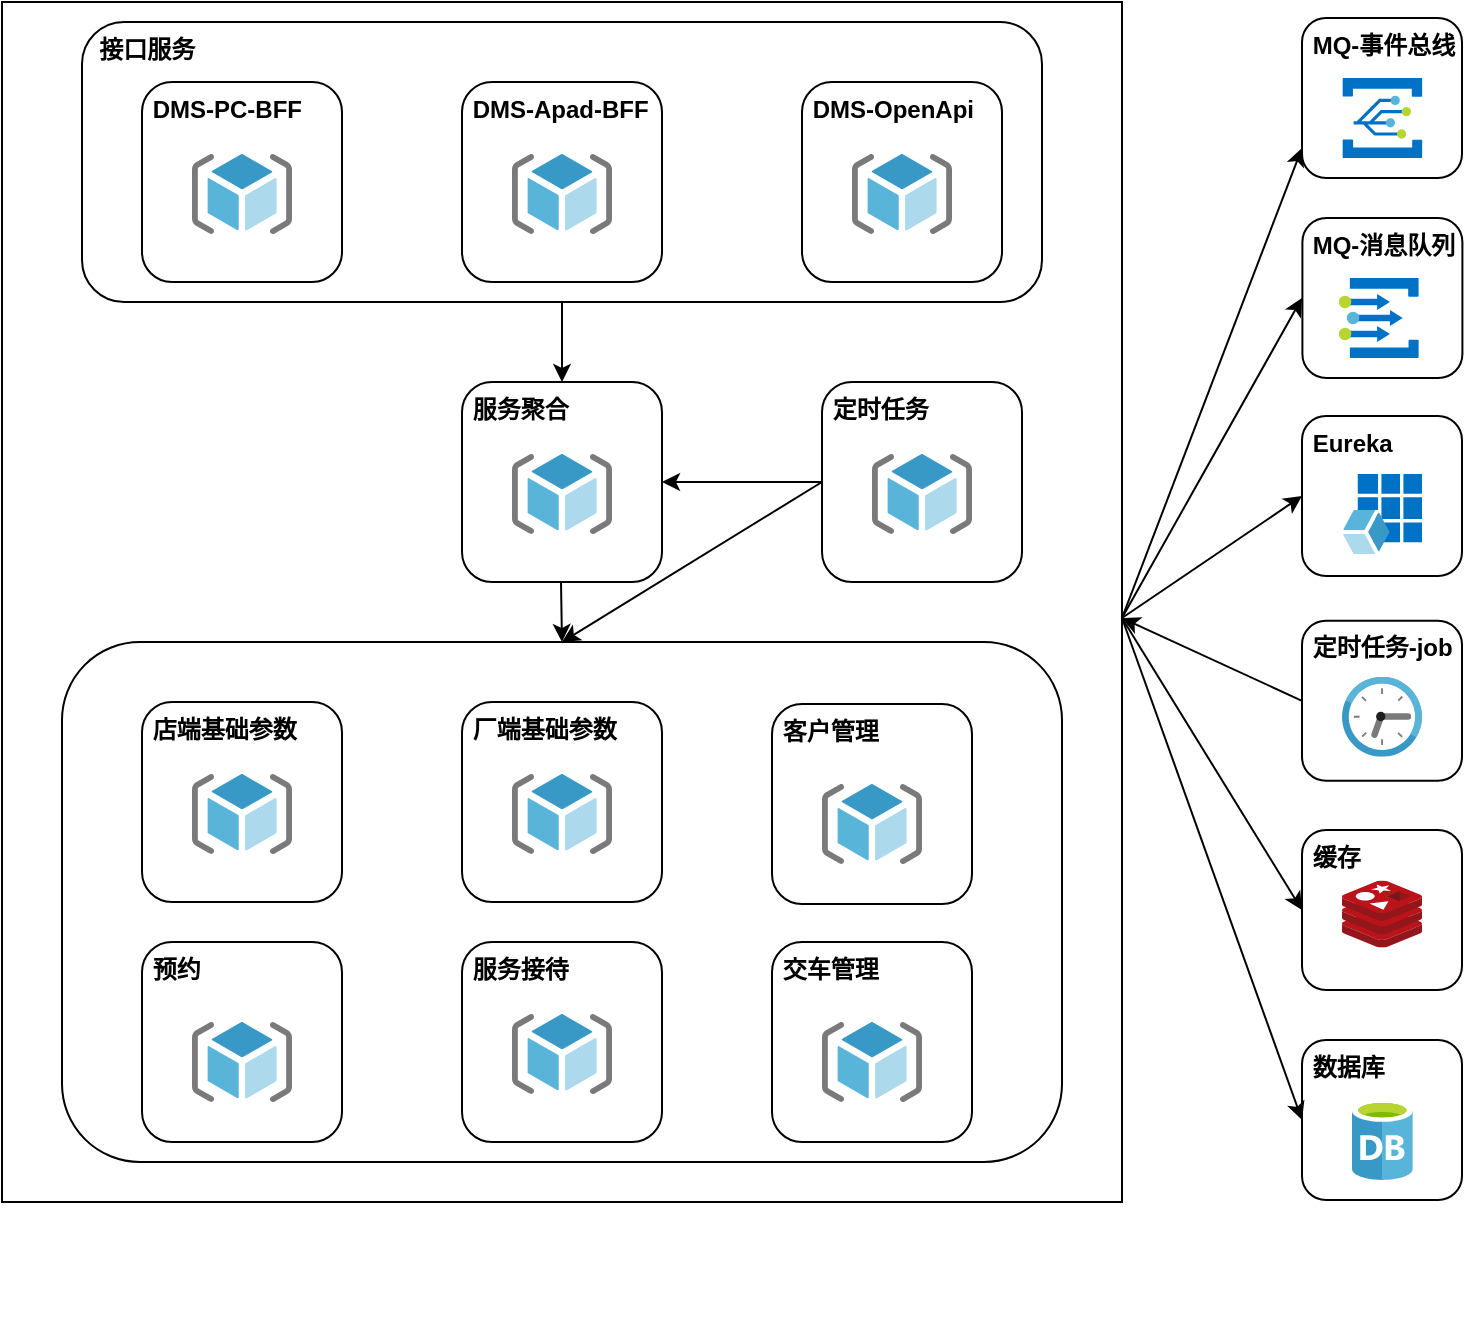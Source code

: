 <mxfile version="16.4.7" type="github">
  <diagram id="CZxfYx-pDE1fBkTA2Fwm" name="第 1 页">
    <mxGraphModel dx="1038" dy="536" grid="1" gridSize="10" guides="1" tooltips="1" connect="1" arrows="1" fold="1" page="1" pageScale="1" pageWidth="1169" pageHeight="1654" math="0" shadow="0">
      <root>
        <mxCell id="0" />
        <mxCell id="1" parent="0" />
        <mxCell id="eCPgw5Amb41Rl8rpKJEn-57" value="" style="rounded=0;whiteSpace=wrap;html=1;" vertex="1" parent="1">
          <mxGeometry x="150" y="70" width="560" height="600" as="geometry" />
        </mxCell>
        <mxCell id="eCPgw5Amb41Rl8rpKJEn-58" value="&amp;nbsp; 接口服务" style="rounded=1;whiteSpace=wrap;html=1;fontStyle=1;verticalAlign=top;align=left;" vertex="1" parent="1">
          <mxGeometry x="190" y="80" width="480" height="140" as="geometry" />
        </mxCell>
        <mxCell id="eCPgw5Amb41Rl8rpKJEn-59" value="" style="rounded=1;whiteSpace=wrap;html=1;fontStyle=1;align=left;verticalAlign=top;" vertex="1" parent="1">
          <mxGeometry x="180" y="390" width="500" height="260" as="geometry" />
        </mxCell>
        <mxCell id="eCPgw5Amb41Rl8rpKJEn-60" value="" style="group" vertex="1" connectable="0" parent="1">
          <mxGeometry x="220" y="110" width="100" height="100" as="geometry" />
        </mxCell>
        <mxCell id="eCPgw5Amb41Rl8rpKJEn-61" value="&lt;b&gt;&amp;nbsp;DMS-PC-BFF&lt;/b&gt;" style="rounded=1;whiteSpace=wrap;html=1;align=left;verticalAlign=top;" vertex="1" parent="eCPgw5Amb41Rl8rpKJEn-60">
          <mxGeometry width="100" height="100" as="geometry" />
        </mxCell>
        <mxCell id="eCPgw5Amb41Rl8rpKJEn-62" value="" style="sketch=0;aspect=fixed;html=1;points=[];align=center;image;fontSize=12;image=img/lib/mscae/ResourceGroup.svg;" vertex="1" parent="eCPgw5Amb41Rl8rpKJEn-60">
          <mxGeometry x="25" y="36" width="50" height="40" as="geometry" />
        </mxCell>
        <mxCell id="eCPgw5Amb41Rl8rpKJEn-63" value="" style="group" vertex="1" connectable="0" parent="1">
          <mxGeometry x="380" y="110" width="100" height="100" as="geometry" />
        </mxCell>
        <mxCell id="eCPgw5Amb41Rl8rpKJEn-64" value="&lt;b&gt;&amp;nbsp;DMS-Apad-BFF&lt;/b&gt;" style="rounded=1;whiteSpace=wrap;html=1;align=left;verticalAlign=top;" vertex="1" parent="eCPgw5Amb41Rl8rpKJEn-63">
          <mxGeometry width="100" height="100" as="geometry" />
        </mxCell>
        <mxCell id="eCPgw5Amb41Rl8rpKJEn-65" value="" style="sketch=0;aspect=fixed;html=1;points=[];align=center;image;fontSize=12;image=img/lib/mscae/ResourceGroup.svg;" vertex="1" parent="eCPgw5Amb41Rl8rpKJEn-63">
          <mxGeometry x="25" y="36" width="50" height="40" as="geometry" />
        </mxCell>
        <mxCell id="eCPgw5Amb41Rl8rpKJEn-66" value="" style="group" vertex="1" connectable="0" parent="1">
          <mxGeometry x="380" y="260" width="100" height="100" as="geometry" />
        </mxCell>
        <mxCell id="eCPgw5Amb41Rl8rpKJEn-67" value="&lt;b&gt;&amp;nbsp;服务聚合&lt;/b&gt;" style="rounded=1;whiteSpace=wrap;html=1;align=left;verticalAlign=top;" vertex="1" parent="eCPgw5Amb41Rl8rpKJEn-66">
          <mxGeometry width="100" height="100" as="geometry" />
        </mxCell>
        <mxCell id="eCPgw5Amb41Rl8rpKJEn-68" value="" style="sketch=0;aspect=fixed;html=1;points=[];align=center;image;fontSize=12;image=img/lib/mscae/ResourceGroup.svg;" vertex="1" parent="eCPgw5Amb41Rl8rpKJEn-66">
          <mxGeometry x="25" y="36" width="50" height="40" as="geometry" />
        </mxCell>
        <mxCell id="eCPgw5Amb41Rl8rpKJEn-69" value="" style="group;verticalAlign=top;fontStyle=1" vertex="1" connectable="0" parent="1">
          <mxGeometry x="220" y="420" width="100" height="100" as="geometry" />
        </mxCell>
        <mxCell id="eCPgw5Amb41Rl8rpKJEn-70" value="&lt;b&gt;&amp;nbsp;店端基础参数&lt;/b&gt;" style="rounded=1;whiteSpace=wrap;html=1;align=left;verticalAlign=top;" vertex="1" parent="eCPgw5Amb41Rl8rpKJEn-69">
          <mxGeometry width="100" height="100" as="geometry" />
        </mxCell>
        <mxCell id="eCPgw5Amb41Rl8rpKJEn-71" value="" style="sketch=0;aspect=fixed;html=1;points=[];align=center;image;fontSize=12;image=img/lib/mscae/ResourceGroup.svg;" vertex="1" parent="eCPgw5Amb41Rl8rpKJEn-69">
          <mxGeometry x="25" y="36" width="50" height="40" as="geometry" />
        </mxCell>
        <mxCell id="eCPgw5Amb41Rl8rpKJEn-72" value="" style="group" vertex="1" connectable="0" parent="1">
          <mxGeometry x="380" y="420" width="100" height="100" as="geometry" />
        </mxCell>
        <mxCell id="eCPgw5Amb41Rl8rpKJEn-73" value="&amp;nbsp;&lt;b&gt;厂端基础参数&lt;/b&gt;" style="rounded=1;whiteSpace=wrap;html=1;align=left;verticalAlign=top;" vertex="1" parent="eCPgw5Amb41Rl8rpKJEn-72">
          <mxGeometry width="100" height="100" as="geometry" />
        </mxCell>
        <mxCell id="eCPgw5Amb41Rl8rpKJEn-74" value="" style="sketch=0;aspect=fixed;html=1;points=[];align=center;image;fontSize=12;image=img/lib/mscae/ResourceGroup.svg;" vertex="1" parent="eCPgw5Amb41Rl8rpKJEn-72">
          <mxGeometry x="25" y="36" width="50" height="40" as="geometry" />
        </mxCell>
        <mxCell id="eCPgw5Amb41Rl8rpKJEn-75" value="" style="group" vertex="1" connectable="0" parent="1">
          <mxGeometry x="380" y="540" width="100" height="100" as="geometry" />
        </mxCell>
        <mxCell id="eCPgw5Amb41Rl8rpKJEn-76" value="&lt;b&gt;&amp;nbsp;服务接待&lt;/b&gt;" style="rounded=1;whiteSpace=wrap;html=1;align=left;verticalAlign=top;" vertex="1" parent="eCPgw5Amb41Rl8rpKJEn-75">
          <mxGeometry width="100" height="100" as="geometry" />
        </mxCell>
        <mxCell id="eCPgw5Amb41Rl8rpKJEn-77" value="" style="sketch=0;aspect=fixed;html=1;points=[];align=center;image;fontSize=12;image=img/lib/mscae/ResourceGroup.svg;" vertex="1" parent="eCPgw5Amb41Rl8rpKJEn-75">
          <mxGeometry x="25" y="36" width="50" height="40" as="geometry" />
        </mxCell>
        <mxCell id="eCPgw5Amb41Rl8rpKJEn-78" value="" style="group" vertex="1" connectable="0" parent="1">
          <mxGeometry x="535" y="441" width="100" height="219" as="geometry" />
        </mxCell>
        <mxCell id="eCPgw5Amb41Rl8rpKJEn-79" value="&lt;b&gt;&amp;nbsp;客户管理&lt;/b&gt;" style="rounded=1;whiteSpace=wrap;html=1;align=left;verticalAlign=top;" vertex="1" parent="eCPgw5Amb41Rl8rpKJEn-78">
          <mxGeometry y="-20" width="100" height="100" as="geometry" />
        </mxCell>
        <mxCell id="eCPgw5Amb41Rl8rpKJEn-80" value="" style="sketch=0;aspect=fixed;html=1;points=[];align=center;image;fontSize=12;image=img/lib/mscae/ResourceGroup.svg;" vertex="1" parent="eCPgw5Amb41Rl8rpKJEn-78">
          <mxGeometry x="25" y="20" width="50" height="40" as="geometry" />
        </mxCell>
        <mxCell id="eCPgw5Amb41Rl8rpKJEn-81" value="" style="group" vertex="1" connectable="0" parent="eCPgw5Amb41Rl8rpKJEn-78">
          <mxGeometry y="119" width="100" height="100" as="geometry" />
        </mxCell>
        <mxCell id="eCPgw5Amb41Rl8rpKJEn-82" value="&amp;nbsp;&lt;b&gt;交车管理&lt;/b&gt;" style="rounded=1;whiteSpace=wrap;html=1;align=left;verticalAlign=top;" vertex="1" parent="eCPgw5Amb41Rl8rpKJEn-81">
          <mxGeometry y="-20" width="100" height="100" as="geometry" />
        </mxCell>
        <mxCell id="eCPgw5Amb41Rl8rpKJEn-83" value="" style="sketch=0;aspect=fixed;html=1;points=[];align=center;image;fontSize=12;image=img/lib/mscae/ResourceGroup.svg;" vertex="1" parent="eCPgw5Amb41Rl8rpKJEn-81">
          <mxGeometry x="25" y="20" width="50" height="40" as="geometry" />
        </mxCell>
        <mxCell id="eCPgw5Amb41Rl8rpKJEn-84" value="" style="group" vertex="1" connectable="0" parent="1">
          <mxGeometry x="560" y="260" width="100" height="100" as="geometry" />
        </mxCell>
        <mxCell id="eCPgw5Amb41Rl8rpKJEn-85" value="&lt;b&gt;&amp;nbsp;定时任务&lt;/b&gt;" style="rounded=1;whiteSpace=wrap;html=1;align=left;verticalAlign=top;" vertex="1" parent="eCPgw5Amb41Rl8rpKJEn-84">
          <mxGeometry width="100" height="100" as="geometry" />
        </mxCell>
        <mxCell id="eCPgw5Amb41Rl8rpKJEn-86" value="" style="sketch=0;aspect=fixed;html=1;points=[];align=center;image;fontSize=12;image=img/lib/mscae/ResourceGroup.svg;" vertex="1" parent="eCPgw5Amb41Rl8rpKJEn-84">
          <mxGeometry x="25" y="36" width="50" height="40" as="geometry" />
        </mxCell>
        <mxCell id="eCPgw5Amb41Rl8rpKJEn-87" value="" style="endArrow=classic;html=1;rounded=0;exitX=0.5;exitY=1;exitDx=0;exitDy=0;entryX=0.5;entryY=0;entryDx=0;entryDy=0;" edge="1" parent="1" source="eCPgw5Amb41Rl8rpKJEn-58" target="eCPgw5Amb41Rl8rpKJEn-67">
          <mxGeometry width="50" height="50" relative="1" as="geometry">
            <mxPoint x="480" y="275" as="sourcePoint" />
            <mxPoint x="530" y="225" as="targetPoint" />
          </mxGeometry>
        </mxCell>
        <mxCell id="eCPgw5Amb41Rl8rpKJEn-88" value="" style="endArrow=classic;html=1;rounded=0;exitX=0.5;exitY=1;exitDx=0;exitDy=0;" edge="1" parent="1">
          <mxGeometry width="50" height="50" relative="1" as="geometry">
            <mxPoint x="429.5" y="360" as="sourcePoint" />
            <mxPoint x="430" y="390" as="targetPoint" />
          </mxGeometry>
        </mxCell>
        <mxCell id="eCPgw5Amb41Rl8rpKJEn-89" value="" style="endArrow=classic;html=1;rounded=0;entryX=1;entryY=0.5;entryDx=0;entryDy=0;exitX=0;exitY=0.5;exitDx=0;exitDy=0;" edge="1" parent="1" source="eCPgw5Amb41Rl8rpKJEn-85" target="eCPgw5Amb41Rl8rpKJEn-67">
          <mxGeometry width="50" height="50" relative="1" as="geometry">
            <mxPoint x="560" y="410" as="sourcePoint" />
            <mxPoint x="610" y="360" as="targetPoint" />
          </mxGeometry>
        </mxCell>
        <mxCell id="eCPgw5Amb41Rl8rpKJEn-90" value="" style="endArrow=classic;html=1;rounded=0;entryX=0.5;entryY=0;entryDx=0;entryDy=0;exitX=0;exitY=0.5;exitDx=0;exitDy=0;" edge="1" parent="1" source="eCPgw5Amb41Rl8rpKJEn-85" target="eCPgw5Amb41Rl8rpKJEn-59">
          <mxGeometry width="50" height="50" relative="1" as="geometry">
            <mxPoint x="560" y="410" as="sourcePoint" />
            <mxPoint x="610" y="360" as="targetPoint" />
          </mxGeometry>
        </mxCell>
        <mxCell id="eCPgw5Amb41Rl8rpKJEn-91" value="" style="group" vertex="1" connectable="0" parent="1">
          <mxGeometry x="220" y="520" width="100" height="219" as="geometry" />
        </mxCell>
        <mxCell id="eCPgw5Amb41Rl8rpKJEn-92" value="&lt;b&gt;&amp;nbsp;预约&lt;/b&gt;" style="rounded=1;whiteSpace=wrap;html=1;align=left;verticalAlign=top;" vertex="1" parent="eCPgw5Amb41Rl8rpKJEn-91">
          <mxGeometry y="20" width="100" height="100" as="geometry" />
        </mxCell>
        <mxCell id="eCPgw5Amb41Rl8rpKJEn-93" value="" style="sketch=0;aspect=fixed;html=1;points=[];align=center;image;fontSize=12;image=img/lib/mscae/ResourceGroup.svg;" vertex="1" parent="eCPgw5Amb41Rl8rpKJEn-91">
          <mxGeometry x="25" y="60" width="50" height="40" as="geometry" />
        </mxCell>
        <mxCell id="eCPgw5Amb41Rl8rpKJEn-94" value="" style="group" vertex="1" connectable="0" parent="1">
          <mxGeometry x="550" y="110" width="100" height="100" as="geometry" />
        </mxCell>
        <mxCell id="eCPgw5Amb41Rl8rpKJEn-95" value="&lt;b&gt;&amp;nbsp;DMS-OpenApi&lt;/b&gt;" style="rounded=1;whiteSpace=wrap;html=1;align=left;verticalAlign=top;" vertex="1" parent="eCPgw5Amb41Rl8rpKJEn-94">
          <mxGeometry width="100" height="100" as="geometry" />
        </mxCell>
        <mxCell id="eCPgw5Amb41Rl8rpKJEn-96" value="" style="sketch=0;aspect=fixed;html=1;points=[];align=center;image;fontSize=12;image=img/lib/mscae/ResourceGroup.svg;" vertex="1" parent="eCPgw5Amb41Rl8rpKJEn-94">
          <mxGeometry x="25" y="36" width="50" height="40" as="geometry" />
        </mxCell>
        <mxCell id="eCPgw5Amb41Rl8rpKJEn-97" value="&lt;b&gt;&amp;nbsp;MQ-事件总线&lt;/b&gt;" style="rounded=1;whiteSpace=wrap;html=1;align=left;verticalAlign=top;" vertex="1" parent="1">
          <mxGeometry x="800" y="78" width="80" height="80" as="geometry" />
        </mxCell>
        <mxCell id="eCPgw5Amb41Rl8rpKJEn-98" value="" style="sketch=0;aspect=fixed;html=1;points=[];align=center;image;fontSize=12;image=img/lib/mscae/Event_Grid.svg;" vertex="1" parent="1">
          <mxGeometry x="820.2" y="108" width="40" height="40" as="geometry" />
        </mxCell>
        <mxCell id="eCPgw5Amb41Rl8rpKJEn-99" value="&lt;b&gt;&amp;nbsp;Eureka&lt;/b&gt;" style="rounded=1;whiteSpace=wrap;html=1;align=left;verticalAlign=top;" vertex="1" parent="1">
          <mxGeometry x="800" y="277" width="80" height="80" as="geometry" />
        </mxCell>
        <mxCell id="eCPgw5Amb41Rl8rpKJEn-100" value="" style="sketch=0;aspect=fixed;html=1;points=[];align=center;image;fontSize=12;image=img/lib/mscae/App_Registrations.svg;direction=south;" vertex="1" parent="1">
          <mxGeometry x="820" y="306" width="40" height="40" as="geometry" />
        </mxCell>
        <mxCell id="eCPgw5Amb41Rl8rpKJEn-101" value="" style="group" vertex="1" connectable="0" parent="1">
          <mxGeometry x="800" y="381" width="80" height="80" as="geometry" />
        </mxCell>
        <mxCell id="eCPgw5Amb41Rl8rpKJEn-102" value="&lt;b&gt;&amp;nbsp;定时任务-job&lt;/b&gt;" style="rounded=1;whiteSpace=wrap;html=1;align=left;verticalAlign=top;" vertex="1" parent="eCPgw5Amb41Rl8rpKJEn-101">
          <mxGeometry y="-1.6" width="80" height="80" as="geometry" />
        </mxCell>
        <mxCell id="eCPgw5Amb41Rl8rpKJEn-103" value="" style="sketch=0;html=1;points=[];align=center;image;fontSize=12;image=img/lib/mscae/Clock.svg;direction=south;" vertex="1" parent="eCPgw5Amb41Rl8rpKJEn-101">
          <mxGeometry x="20" y="26.4" width="40" height="40" as="geometry" />
        </mxCell>
        <mxCell id="eCPgw5Amb41Rl8rpKJEn-104" value="&lt;b&gt;&amp;nbsp;缓存&lt;/b&gt;" style="rounded=1;whiteSpace=wrap;html=1;align=left;verticalAlign=top;" vertex="1" parent="1">
          <mxGeometry x="800" y="484" width="80" height="80" as="geometry" />
        </mxCell>
        <mxCell id="eCPgw5Amb41Rl8rpKJEn-105" value="" style="sketch=0;aspect=fixed;html=1;points=[];align=center;image;fontSize=12;image=img/lib/mscae/Cache_Redis_Product.svg;" vertex="1" parent="1">
          <mxGeometry x="820" y="509.2" width="40" height="33.6" as="geometry" />
        </mxCell>
        <mxCell id="eCPgw5Amb41Rl8rpKJEn-106" value="&lt;b&gt;&amp;nbsp;数据库&lt;/b&gt;" style="rounded=1;whiteSpace=wrap;html=1;align=left;verticalAlign=top;" vertex="1" parent="1">
          <mxGeometry x="800" y="589" width="80" height="80" as="geometry" />
        </mxCell>
        <mxCell id="eCPgw5Amb41Rl8rpKJEn-107" value="" style="sketch=0;aspect=fixed;html=1;points=[];align=center;image;fontSize=12;image=img/lib/mscae/Database_General.svg;" vertex="1" parent="1">
          <mxGeometry x="825" y="619" width="30.4" height="40" as="geometry" />
        </mxCell>
        <mxCell id="eCPgw5Amb41Rl8rpKJEn-108" value="" style="endArrow=classic;html=1;rounded=0;exitX=1;exitY=0.5;exitDx=0;exitDy=0;" edge="1" parent="1">
          <mxGeometry width="50" height="50" relative="1" as="geometry">
            <mxPoint x="710" y="378" as="sourcePoint" />
            <mxPoint x="800" y="143" as="targetPoint" />
          </mxGeometry>
        </mxCell>
        <mxCell id="eCPgw5Amb41Rl8rpKJEn-109" value="" style="endArrow=classic;html=1;rounded=0;entryX=0;entryY=0.5;entryDx=0;entryDy=0;" edge="1" parent="1" target="eCPgw5Amb41Rl8rpKJEn-99">
          <mxGeometry width="50" height="50" relative="1" as="geometry">
            <mxPoint x="710" y="378" as="sourcePoint" />
            <mxPoint x="800" y="298" as="targetPoint" />
          </mxGeometry>
        </mxCell>
        <mxCell id="eCPgw5Amb41Rl8rpKJEn-110" value="" style="endArrow=classic;html=1;rounded=0;entryX=1;entryY=0.5;entryDx=0;entryDy=0;exitX=0;exitY=0.5;exitDx=0;exitDy=0;" edge="1" parent="1" source="eCPgw5Amb41Rl8rpKJEn-102">
          <mxGeometry width="50" height="50" relative="1" as="geometry">
            <mxPoint x="720" y="438" as="sourcePoint" />
            <mxPoint x="710" y="378" as="targetPoint" />
          </mxGeometry>
        </mxCell>
        <mxCell id="eCPgw5Amb41Rl8rpKJEn-111" value="" style="endArrow=classic;html=1;rounded=0;exitX=1;exitY=0.5;exitDx=0;exitDy=0;entryX=0;entryY=0.5;entryDx=0;entryDy=0;" edge="1" parent="1" target="eCPgw5Amb41Rl8rpKJEn-104">
          <mxGeometry width="50" height="50" relative="1" as="geometry">
            <mxPoint x="710" y="378" as="sourcePoint" />
            <mxPoint x="790" y="428" as="targetPoint" />
          </mxGeometry>
        </mxCell>
        <mxCell id="eCPgw5Amb41Rl8rpKJEn-112" value="" style="endArrow=classic;html=1;rounded=0;exitX=1;exitY=0.5;exitDx=0;exitDy=0;entryX=0;entryY=0.5;entryDx=0;entryDy=0;" edge="1" parent="1" target="eCPgw5Amb41Rl8rpKJEn-106">
          <mxGeometry width="50" height="50" relative="1" as="geometry">
            <mxPoint x="710" y="378" as="sourcePoint" />
            <mxPoint x="800" y="618" as="targetPoint" />
          </mxGeometry>
        </mxCell>
        <mxCell id="eCPgw5Amb41Rl8rpKJEn-113" value="&lt;b&gt;&amp;nbsp;MQ-消息队列&lt;/b&gt;" style="rounded=1;whiteSpace=wrap;html=1;align=left;verticalAlign=top;" vertex="1" parent="1">
          <mxGeometry x="800.2" y="178" width="80" height="80" as="geometry" />
        </mxCell>
        <mxCell id="eCPgw5Amb41Rl8rpKJEn-114" value="" style="sketch=0;aspect=fixed;html=1;points=[];align=center;image;fontSize=12;image=img/lib/mscae/Event_Grid_Topics.svg;" vertex="1" parent="1">
          <mxGeometry x="818.4" y="208" width="40" height="40" as="geometry" />
        </mxCell>
        <mxCell id="eCPgw5Amb41Rl8rpKJEn-115" value="" style="endArrow=classic;html=1;rounded=0;" edge="1" parent="1">
          <mxGeometry width="50" height="50" relative="1" as="geometry">
            <mxPoint x="710" y="378" as="sourcePoint" />
            <mxPoint x="800" y="218" as="targetPoint" />
          </mxGeometry>
        </mxCell>
      </root>
    </mxGraphModel>
  </diagram>
</mxfile>
